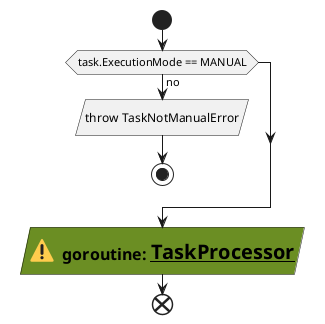 @startuml

start

if (task.ExecutionMode == MANUAL) then (no)
  :throw TaskNotManualError/
  stop
endif
#OliveDrab:= <:warning:>  goroutine: __TaskProcessor__ /


end
@enduml